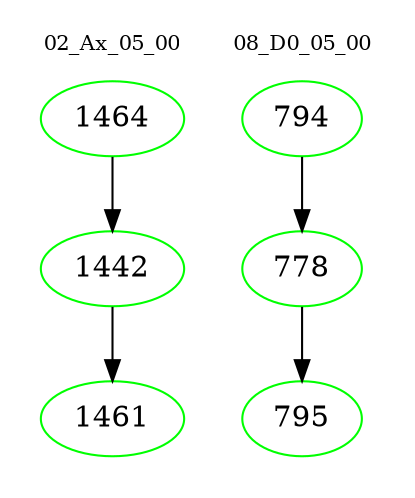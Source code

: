 digraph{
subgraph cluster_0 {
color = white
label = "02_Ax_05_00";
fontsize=10;
T0_1464 [label="1464", color="green"]
T0_1464 -> T0_1442 [color="black"]
T0_1442 [label="1442", color="green"]
T0_1442 -> T0_1461 [color="black"]
T0_1461 [label="1461", color="green"]
}
subgraph cluster_1 {
color = white
label = "08_D0_05_00";
fontsize=10;
T1_794 [label="794", color="green"]
T1_794 -> T1_778 [color="black"]
T1_778 [label="778", color="green"]
T1_778 -> T1_795 [color="black"]
T1_795 [label="795", color="green"]
}
}
